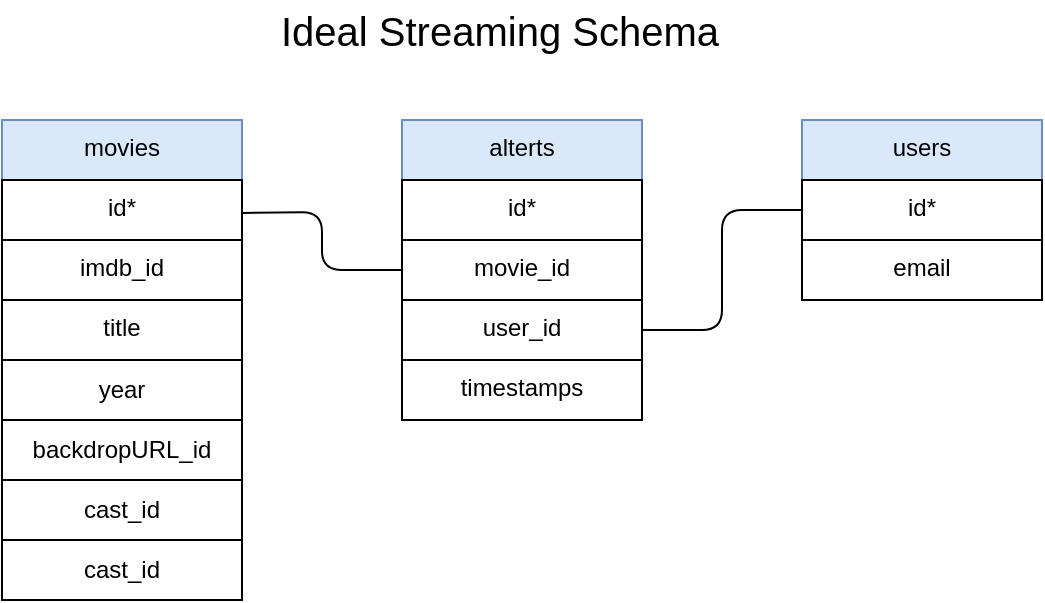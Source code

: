 <mxfile>
    <diagram id="wkpzJGTXK3qmD3zvrBtF" name="Page-1">
        <mxGraphModel dx="401" dy="329" grid="1" gridSize="10" guides="1" tooltips="1" connect="1" arrows="1" fold="1" page="1" pageScale="1" pageWidth="850" pageHeight="1100" math="0" shadow="0">
            <root>
                <mxCell id="0"/>
                <mxCell id="1" parent="0"/>
                <mxCell id="2" value="movies" style="rounded=0;whiteSpace=wrap;html=1;verticalAlign=top;fillColor=#dae8fc;strokeColor=#6c8ebf;fontColor=#000000;" parent="1" vertex="1">
                    <mxGeometry x="130" y="100" width="120" height="150" as="geometry"/>
                </mxCell>
                <mxCell id="3" value="id*" style="rounded=0;whiteSpace=wrap;html=1;verticalAlign=top;" parent="1" vertex="1">
                    <mxGeometry x="130" y="130" width="120" height="120" as="geometry"/>
                </mxCell>
                <mxCell id="4" value="imdb_id" style="rounded=0;whiteSpace=wrap;html=1;verticalAlign=top;" parent="1" vertex="1">
                    <mxGeometry x="130" y="160" width="120" height="90" as="geometry"/>
                </mxCell>
                <mxCell id="5" value="title" style="rounded=0;whiteSpace=wrap;html=1;verticalAlign=top;" parent="1" vertex="1">
                    <mxGeometry x="130" y="190" width="120" height="60" as="geometry"/>
                </mxCell>
                <mxCell id="6" value="&lt;span&gt;year&lt;/span&gt;" style="rounded=0;whiteSpace=wrap;html=1;" parent="1" vertex="1">
                    <mxGeometry x="130" y="220" width="120" height="30" as="geometry"/>
                </mxCell>
                <mxCell id="7" value="alterts" style="rounded=0;whiteSpace=wrap;html=1;verticalAlign=top;fillColor=#dae8fc;strokeColor=#6c8ebf;fontColor=#000000;" parent="1" vertex="1">
                    <mxGeometry x="330" y="100" width="120" height="120" as="geometry"/>
                </mxCell>
                <mxCell id="8" value="id*" style="rounded=0;whiteSpace=wrap;html=1;verticalAlign=top;" parent="1" vertex="1">
                    <mxGeometry x="330" y="130" width="120" height="90" as="geometry"/>
                </mxCell>
                <mxCell id="9" value="movie_id" style="rounded=0;whiteSpace=wrap;html=1;verticalAlign=top;" parent="1" vertex="1">
                    <mxGeometry x="330" y="160" width="120" height="60" as="geometry"/>
                </mxCell>
                <mxCell id="10" value="user_id" style="rounded=0;whiteSpace=wrap;html=1;verticalAlign=top;" parent="1" vertex="1">
                    <mxGeometry x="330" y="190" width="120" height="30" as="geometry"/>
                </mxCell>
                <mxCell id="11" value="users" style="rounded=0;whiteSpace=wrap;html=1;verticalAlign=top;fillColor=#dae8fc;strokeColor=#6c8ebf;fontColor=#000000;" parent="1" vertex="1">
                    <mxGeometry x="530" y="100" width="120" height="90" as="geometry"/>
                </mxCell>
                <mxCell id="12" value="id*" style="rounded=0;whiteSpace=wrap;html=1;verticalAlign=top;" parent="1" vertex="1">
                    <mxGeometry x="530" y="130" width="120" height="60" as="geometry"/>
                </mxCell>
                <mxCell id="13" value="email" style="rounded=0;whiteSpace=wrap;html=1;verticalAlign=top;" parent="1" vertex="1">
                    <mxGeometry x="530" y="160" width="120" height="30" as="geometry"/>
                </mxCell>
                <mxCell id="14" value="" style="endArrow=none;html=1;fontColor=#000000;entryX=0;entryY=0.25;entryDx=0;entryDy=0;exitX=1;exitY=0.5;exitDx=0;exitDy=0;" parent="1" source="10" target="12" edge="1">
                    <mxGeometry width="50" height="50" relative="1" as="geometry">
                        <mxPoint x="450" y="300" as="sourcePoint"/>
                        <mxPoint x="480" y="210" as="targetPoint"/>
                        <Array as="points">
                            <mxPoint x="490" y="205"/>
                            <mxPoint x="490" y="145"/>
                        </Array>
                    </mxGeometry>
                </mxCell>
                <mxCell id="15" value="" style="endArrow=none;html=1;fontColor=#000000;entryX=0;entryY=0.25;entryDx=0;entryDy=0;exitX=1;exitY=0.137;exitDx=0;exitDy=0;exitPerimeter=0;" parent="1" source="3" edge="1">
                    <mxGeometry width="50" height="50" relative="1" as="geometry">
                        <mxPoint x="270" y="110" as="sourcePoint"/>
                        <mxPoint x="330" y="175" as="targetPoint"/>
                        <Array as="points">
                            <mxPoint x="290" y="146"/>
                            <mxPoint x="290" y="175"/>
                        </Array>
                    </mxGeometry>
                </mxCell>
                <mxCell id="16" value="Ideal Streaming Schema" style="text;html=1;strokeColor=none;fillColor=none;align=center;verticalAlign=middle;whiteSpace=wrap;rounded=0;fontSize=20;" parent="1" vertex="1">
                    <mxGeometry x="189" y="40" width="380" height="30" as="geometry"/>
                </mxCell>
                <mxCell id="17" value="timestamps" style="rounded=0;whiteSpace=wrap;html=1;verticalAlign=top;" parent="1" vertex="1">
                    <mxGeometry x="330" y="220" width="120" height="30" as="geometry"/>
                </mxCell>
                <mxCell id="18" value="&lt;span&gt;backdropURL_id&lt;/span&gt;" style="rounded=0;whiteSpace=wrap;html=1;" vertex="1" parent="1">
                    <mxGeometry x="130" y="250" width="120" height="30" as="geometry"/>
                </mxCell>
                <mxCell id="19" value="&lt;span&gt;cast_id&lt;/span&gt;" style="rounded=0;whiteSpace=wrap;html=1;" vertex="1" parent="1">
                    <mxGeometry x="130" y="280" width="120" height="30" as="geometry"/>
                </mxCell>
                <mxCell id="20" value="&lt;span&gt;cast_id&lt;/span&gt;" style="rounded=0;whiteSpace=wrap;html=1;" vertex="1" parent="1">
                    <mxGeometry x="130" y="310" width="120" height="30" as="geometry"/>
                </mxCell>
            </root>
        </mxGraphModel>
    </diagram>
</mxfile>
